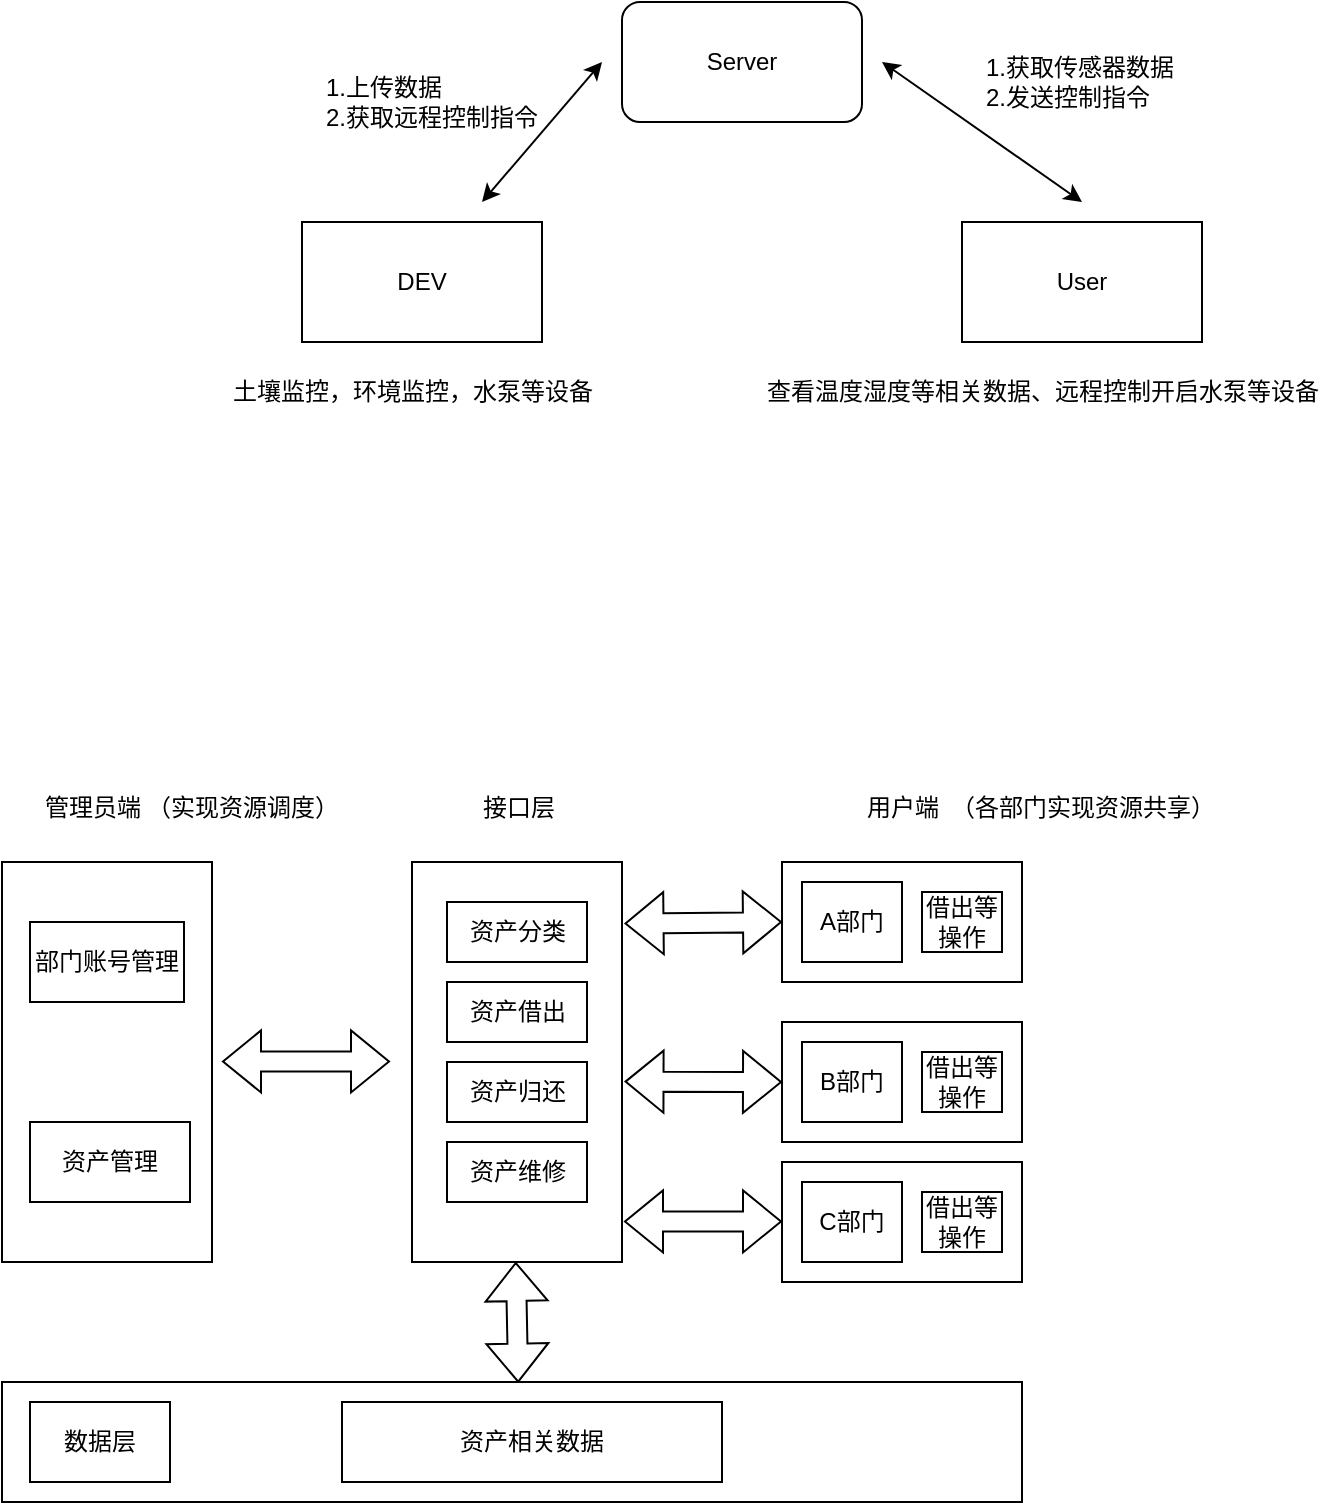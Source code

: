 <mxfile version="24.8.4">
  <diagram name="第 1 页" id="QP2PahlvJgDVoOJJTjau">
    <mxGraphModel dx="815" dy="446" grid="1" gridSize="10" guides="1" tooltips="1" connect="1" arrows="1" fold="1" page="1" pageScale="1" pageWidth="827" pageHeight="1169" math="0" shadow="0">
      <root>
        <mxCell id="0" />
        <mxCell id="1" parent="0" />
        <mxCell id="nkJhjML8CDoP0lnOlUGw-1" value="DEV" style="rounded=0;whiteSpace=wrap;html=1;" parent="1" vertex="1">
          <mxGeometry x="210" y="370" width="120" height="60" as="geometry" />
        </mxCell>
        <mxCell id="nkJhjML8CDoP0lnOlUGw-2" value="Server" style="rounded=1;whiteSpace=wrap;html=1;" parent="1" vertex="1">
          <mxGeometry x="370" y="260" width="120" height="60" as="geometry" />
        </mxCell>
        <mxCell id="nkJhjML8CDoP0lnOlUGw-3" value="User" style="rounded=0;whiteSpace=wrap;html=1;" parent="1" vertex="1">
          <mxGeometry x="540" y="370" width="120" height="60" as="geometry" />
        </mxCell>
        <mxCell id="nkJhjML8CDoP0lnOlUGw-6" value="" style="endArrow=classic;startArrow=classic;html=1;rounded=0;" parent="1" edge="1">
          <mxGeometry width="50" height="50" relative="1" as="geometry">
            <mxPoint x="600" y="360" as="sourcePoint" />
            <mxPoint x="500" y="290" as="targetPoint" />
          </mxGeometry>
        </mxCell>
        <mxCell id="nkJhjML8CDoP0lnOlUGw-7" value="" style="endArrow=classic;startArrow=classic;html=1;rounded=0;exitX=0.75;exitY=0;exitDx=0;exitDy=0;" parent="1" edge="1">
          <mxGeometry width="50" height="50" relative="1" as="geometry">
            <mxPoint x="300" y="360" as="sourcePoint" />
            <mxPoint x="360" y="290" as="targetPoint" />
          </mxGeometry>
        </mxCell>
        <mxCell id="nkJhjML8CDoP0lnOlUGw-8" value="1.上传数据&lt;div&gt;2.获取远程控制指令&lt;/div&gt;" style="text;html=1;align=left;verticalAlign=middle;resizable=0;points=[];autosize=1;strokeColor=none;fillColor=none;" parent="1" vertex="1">
          <mxGeometry x="220" y="290" width="130" height="40" as="geometry" />
        </mxCell>
        <mxCell id="nkJhjML8CDoP0lnOlUGw-10" value="1.获取传感器数据&lt;div&gt;2.发送控制指令&lt;/div&gt;" style="text;html=1;align=left;verticalAlign=middle;resizable=0;points=[];autosize=1;strokeColor=none;fillColor=none;" parent="1" vertex="1">
          <mxGeometry x="550" y="280" width="120" height="40" as="geometry" />
        </mxCell>
        <mxCell id="nkJhjML8CDoP0lnOlUGw-11" value="土壤监控，环境监控，水泵等设备" style="text;html=1;align=center;verticalAlign=middle;resizable=0;points=[];autosize=1;strokeColor=none;fillColor=none;" parent="1" vertex="1">
          <mxGeometry x="165" y="440" width="200" height="30" as="geometry" />
        </mxCell>
        <mxCell id="nkJhjML8CDoP0lnOlUGw-12" value="查看温度湿度等相关数据、远程控制开启水泵等设备" style="text;html=1;align=center;verticalAlign=middle;resizable=0;points=[];autosize=1;strokeColor=none;fillColor=none;" parent="1" vertex="1">
          <mxGeometry x="430" y="440" width="300" height="30" as="geometry" />
        </mxCell>
        <mxCell id="4yOHNE3NO0159lLaknE9-3" value="" style="rounded=0;whiteSpace=wrap;html=1;" vertex="1" parent="1">
          <mxGeometry x="265" y="690" width="105" height="200" as="geometry" />
        </mxCell>
        <mxCell id="4yOHNE3NO0159lLaknE9-4" value="接口层" style="text;html=1;align=center;verticalAlign=middle;resizable=0;points=[];autosize=1;strokeColor=none;fillColor=none;" vertex="1" parent="1">
          <mxGeometry x="287.5" y="648" width="60" height="30" as="geometry" />
        </mxCell>
        <mxCell id="4yOHNE3NO0159lLaknE9-6" value="" style="rounded=0;whiteSpace=wrap;html=1;" vertex="1" parent="1">
          <mxGeometry x="60" y="690" width="105" height="200" as="geometry" />
        </mxCell>
        <mxCell id="4yOHNE3NO0159lLaknE9-7" value="管理员端" style="text;html=1;align=center;verticalAlign=middle;resizable=0;points=[];autosize=1;strokeColor=none;fillColor=none;" vertex="1" parent="1">
          <mxGeometry x="70" y="648" width="70" height="30" as="geometry" />
        </mxCell>
        <mxCell id="4yOHNE3NO0159lLaknE9-8" value="部门账号管理" style="rounded=0;whiteSpace=wrap;html=1;" vertex="1" parent="1">
          <mxGeometry x="74" y="720" width="77" height="40" as="geometry" />
        </mxCell>
        <mxCell id="4yOHNE3NO0159lLaknE9-9" value="资产管理" style="rounded=0;whiteSpace=wrap;html=1;" vertex="1" parent="1">
          <mxGeometry x="74" y="820" width="80" height="40" as="geometry" />
        </mxCell>
        <mxCell id="4yOHNE3NO0159lLaknE9-10" value="" style="shape=flexArrow;endArrow=classic;startArrow=classic;html=1;rounded=0;" edge="1" parent="1">
          <mxGeometry width="100" height="100" relative="1" as="geometry">
            <mxPoint x="170" y="789.71" as="sourcePoint" />
            <mxPoint x="254" y="789.71" as="targetPoint" />
          </mxGeometry>
        </mxCell>
        <mxCell id="4yOHNE3NO0159lLaknE9-11" value="" style="rounded=0;whiteSpace=wrap;html=1;" vertex="1" parent="1">
          <mxGeometry x="450" y="690" width="120" height="60" as="geometry" />
        </mxCell>
        <mxCell id="4yOHNE3NO0159lLaknE9-12" value="用户端" style="text;html=1;align=center;verticalAlign=middle;resizable=0;points=[];autosize=1;strokeColor=none;fillColor=none;" vertex="1" parent="1">
          <mxGeometry x="480" y="648" width="60" height="30" as="geometry" />
        </mxCell>
        <mxCell id="4yOHNE3NO0159lLaknE9-13" value="" style="shape=flexArrow;endArrow=classic;startArrow=classic;html=1;rounded=0;entryX=0;entryY=0.5;entryDx=0;entryDy=0;exitX=1.012;exitY=0.154;exitDx=0;exitDy=0;exitPerimeter=0;" edge="1" parent="1" source="4yOHNE3NO0159lLaknE9-3" target="4yOHNE3NO0159lLaknE9-11">
          <mxGeometry width="100" height="100" relative="1" as="geometry">
            <mxPoint x="384" y="740" as="sourcePoint" />
            <mxPoint x="444" y="690" as="targetPoint" />
          </mxGeometry>
        </mxCell>
        <mxCell id="4yOHNE3NO0159lLaknE9-14" value="" style="rounded=0;whiteSpace=wrap;html=1;" vertex="1" parent="1">
          <mxGeometry x="450" y="770" width="120" height="60" as="geometry" />
        </mxCell>
        <mxCell id="4yOHNE3NO0159lLaknE9-15" value="" style="rounded=0;whiteSpace=wrap;html=1;" vertex="1" parent="1">
          <mxGeometry x="450" y="840" width="120" height="60" as="geometry" />
        </mxCell>
        <mxCell id="4yOHNE3NO0159lLaknE9-16" value="" style="shape=flexArrow;endArrow=classic;startArrow=classic;html=1;rounded=0;entryX=0;entryY=0.5;entryDx=0;entryDy=0;exitX=1.012;exitY=0.549;exitDx=0;exitDy=0;exitPerimeter=0;" edge="1" parent="1" source="4yOHNE3NO0159lLaknE9-3" target="4yOHNE3NO0159lLaknE9-14">
          <mxGeometry width="100" height="100" relative="1" as="geometry">
            <mxPoint x="370" y="815" as="sourcePoint" />
            <mxPoint x="430" y="765" as="targetPoint" />
          </mxGeometry>
        </mxCell>
        <mxCell id="4yOHNE3NO0159lLaknE9-17" value="" style="shape=flexArrow;endArrow=classic;startArrow=classic;html=1;rounded=0;entryX=0;entryY=0.5;entryDx=0;entryDy=0;exitX=1.012;exitY=0.549;exitDx=0;exitDy=0;exitPerimeter=0;" edge="1" parent="1">
          <mxGeometry width="100" height="100" relative="1" as="geometry">
            <mxPoint x="371" y="869.71" as="sourcePoint" />
            <mxPoint x="450" y="869.71" as="targetPoint" />
          </mxGeometry>
        </mxCell>
        <mxCell id="4yOHNE3NO0159lLaknE9-18" value="A部门" style="rounded=0;whiteSpace=wrap;html=1;" vertex="1" parent="1">
          <mxGeometry x="460" y="700" width="50" height="40" as="geometry" />
        </mxCell>
        <mxCell id="4yOHNE3NO0159lLaknE9-19" value="B部门" style="rounded=0;whiteSpace=wrap;html=1;" vertex="1" parent="1">
          <mxGeometry x="460" y="780" width="50" height="40" as="geometry" />
        </mxCell>
        <mxCell id="4yOHNE3NO0159lLaknE9-20" value="C部门" style="rounded=0;whiteSpace=wrap;html=1;" vertex="1" parent="1">
          <mxGeometry x="460" y="850" width="50" height="40" as="geometry" />
        </mxCell>
        <mxCell id="4yOHNE3NO0159lLaknE9-21" value="借出等操作" style="rounded=0;whiteSpace=wrap;html=1;" vertex="1" parent="1">
          <mxGeometry x="520" y="705" width="40" height="30" as="geometry" />
        </mxCell>
        <mxCell id="4yOHNE3NO0159lLaknE9-22" value="借出等操作" style="rounded=0;whiteSpace=wrap;html=1;" vertex="1" parent="1">
          <mxGeometry x="520" y="785" width="40" height="30" as="geometry" />
        </mxCell>
        <mxCell id="4yOHNE3NO0159lLaknE9-23" value="借出等操作" style="rounded=0;whiteSpace=wrap;html=1;" vertex="1" parent="1">
          <mxGeometry x="520" y="855" width="40" height="30" as="geometry" />
        </mxCell>
        <mxCell id="4yOHNE3NO0159lLaknE9-24" value="资产分类" style="rounded=0;whiteSpace=wrap;html=1;" vertex="1" parent="1">
          <mxGeometry x="282.5" y="710" width="70" height="30" as="geometry" />
        </mxCell>
        <mxCell id="4yOHNE3NO0159lLaknE9-25" value="资产借出" style="rounded=0;whiteSpace=wrap;html=1;" vertex="1" parent="1">
          <mxGeometry x="282.5" y="750" width="70" height="30" as="geometry" />
        </mxCell>
        <mxCell id="4yOHNE3NO0159lLaknE9-26" value="资产归还" style="rounded=0;whiteSpace=wrap;html=1;" vertex="1" parent="1">
          <mxGeometry x="282.5" y="790" width="70" height="30" as="geometry" />
        </mxCell>
        <mxCell id="4yOHNE3NO0159lLaknE9-27" value="资产维修" style="rounded=0;whiteSpace=wrap;html=1;" vertex="1" parent="1">
          <mxGeometry x="282.5" y="830" width="70" height="30" as="geometry" />
        </mxCell>
        <mxCell id="4yOHNE3NO0159lLaknE9-28" value="" style="rounded=0;whiteSpace=wrap;html=1;container=0;" vertex="1" parent="1">
          <mxGeometry x="60" y="950" width="510" height="60" as="geometry" />
        </mxCell>
        <mxCell id="4yOHNE3NO0159lLaknE9-29" value="数据层" style="rounded=0;whiteSpace=wrap;html=1;" vertex="1" parent="1">
          <mxGeometry x="74" y="960" width="70" height="40" as="geometry" />
        </mxCell>
        <mxCell id="4yOHNE3NO0159lLaknE9-30" value="资产相关数据" style="rounded=0;whiteSpace=wrap;html=1;" vertex="1" parent="1">
          <mxGeometry x="230" y="960" width="190" height="40" as="geometry" />
        </mxCell>
        <mxCell id="4yOHNE3NO0159lLaknE9-31" value="" style="shape=flexArrow;endArrow=classic;startArrow=classic;html=1;rounded=0;exitX=0.522;exitY=0.005;exitDx=0;exitDy=0;exitPerimeter=0;" edge="1" parent="1">
          <mxGeometry width="100" height="100" relative="1" as="geometry">
            <mxPoint x="318.11" y="950.3" as="sourcePoint" />
            <mxPoint x="316.89" y="890" as="targetPoint" />
          </mxGeometry>
        </mxCell>
        <mxCell id="4yOHNE3NO0159lLaknE9-33" value="（实现资源调度）" style="text;html=1;align=center;verticalAlign=middle;resizable=0;points=[];autosize=1;strokeColor=none;fillColor=none;" vertex="1" parent="1">
          <mxGeometry x="120" y="648" width="120" height="30" as="geometry" />
        </mxCell>
        <mxCell id="4yOHNE3NO0159lLaknE9-35" value="（各部门实现资源共享）" style="text;html=1;align=center;verticalAlign=middle;resizable=0;points=[];autosize=1;strokeColor=none;fillColor=none;" vertex="1" parent="1">
          <mxGeometry x="520" y="648" width="160" height="30" as="geometry" />
        </mxCell>
      </root>
    </mxGraphModel>
  </diagram>
</mxfile>
